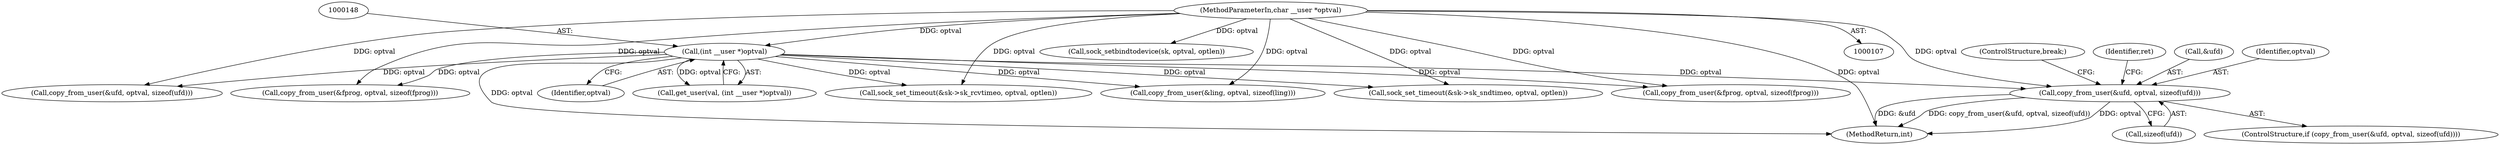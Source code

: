 digraph "0_linux_b98b0bc8c431e3ceb4b26b0dfc8db509518fb290@API" {
"1000638" [label="(Call,copy_from_user(&ufd, optval, sizeof(ufd)))"];
"1000147" [label="(Call,(int __user *)optval)"];
"1000111" [label="(MethodParameterIn,char __user *optval)"];
"1000149" [label="(Identifier,optval)"];
"1000147" [label="(Call,(int __user *)optval)"];
"1000638" [label="(Call,copy_from_user(&ufd, optval, sizeof(ufd)))"];
"1000699" [label="(Call,copy_from_user(&ufd, optval, sizeof(ufd)))"];
"1000644" [label="(ControlStructure,break;)"];
"1000607" [label="(Call,copy_from_user(&fprog, optval, sizeof(fprog)))"];
"1000571" [label="(Call,sock_set_timeout(&sk->sk_rcvtimeo, optval, optlen))"];
"1000367" [label="(Call,copy_from_user(&ling, optval, sizeof(ling)))"];
"1000646" [label="(Identifier,ret)"];
"1000132" [label="(Call,sock_setbindtodevice(sk, optval, optlen))"];
"1000637" [label="(ControlStructure,if (copy_from_user(&ufd, optval, sizeof(ufd))))"];
"1000639" [label="(Call,&ufd)"];
"1000668" [label="(Call,copy_from_user(&fprog, optval, sizeof(fprog)))"];
"1000111" [label="(MethodParameterIn,char __user *optval)"];
"1000145" [label="(Call,get_user(val, (int __user *)optval))"];
"1000890" [label="(MethodReturn,int)"];
"1000582" [label="(Call,sock_set_timeout(&sk->sk_sndtimeo, optval, optlen))"];
"1000642" [label="(Call,sizeof(ufd))"];
"1000641" [label="(Identifier,optval)"];
"1000638" -> "1000637"  [label="AST: "];
"1000638" -> "1000642"  [label="CFG: "];
"1000639" -> "1000638"  [label="AST: "];
"1000641" -> "1000638"  [label="AST: "];
"1000642" -> "1000638"  [label="AST: "];
"1000644" -> "1000638"  [label="CFG: "];
"1000646" -> "1000638"  [label="CFG: "];
"1000638" -> "1000890"  [label="DDG: copy_from_user(&ufd, optval, sizeof(ufd))"];
"1000638" -> "1000890"  [label="DDG: optval"];
"1000638" -> "1000890"  [label="DDG: &ufd"];
"1000147" -> "1000638"  [label="DDG: optval"];
"1000111" -> "1000638"  [label="DDG: optval"];
"1000147" -> "1000145"  [label="AST: "];
"1000147" -> "1000149"  [label="CFG: "];
"1000148" -> "1000147"  [label="AST: "];
"1000149" -> "1000147"  [label="AST: "];
"1000145" -> "1000147"  [label="CFG: "];
"1000147" -> "1000890"  [label="DDG: optval"];
"1000147" -> "1000145"  [label="DDG: optval"];
"1000111" -> "1000147"  [label="DDG: optval"];
"1000147" -> "1000367"  [label="DDG: optval"];
"1000147" -> "1000571"  [label="DDG: optval"];
"1000147" -> "1000582"  [label="DDG: optval"];
"1000147" -> "1000607"  [label="DDG: optval"];
"1000147" -> "1000668"  [label="DDG: optval"];
"1000147" -> "1000699"  [label="DDG: optval"];
"1000111" -> "1000107"  [label="AST: "];
"1000111" -> "1000890"  [label="DDG: optval"];
"1000111" -> "1000132"  [label="DDG: optval"];
"1000111" -> "1000367"  [label="DDG: optval"];
"1000111" -> "1000571"  [label="DDG: optval"];
"1000111" -> "1000582"  [label="DDG: optval"];
"1000111" -> "1000607"  [label="DDG: optval"];
"1000111" -> "1000668"  [label="DDG: optval"];
"1000111" -> "1000699"  [label="DDG: optval"];
}
